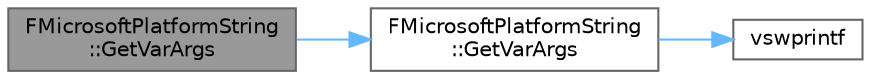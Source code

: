 digraph "FMicrosoftPlatformString::GetVarArgs"
{
 // INTERACTIVE_SVG=YES
 // LATEX_PDF_SIZE
  bgcolor="transparent";
  edge [fontname=Helvetica,fontsize=10,labelfontname=Helvetica,labelfontsize=10];
  node [fontname=Helvetica,fontsize=10,shape=box,height=0.2,width=0.4];
  rankdir="LR";
  Node1 [id="Node000001",label="FMicrosoftPlatformString\l::GetVarArgs",height=0.2,width=0.4,color="gray40", fillcolor="grey60", style="filled", fontcolor="black",tooltip=" "];
  Node1 -> Node2 [id="edge1_Node000001_Node000002",color="steelblue1",style="solid",tooltip=" "];
  Node2 [id="Node000002",label="FMicrosoftPlatformString\l::GetVarArgs",height=0.2,width=0.4,color="grey40", fillcolor="white", style="filled",URL="$d8/d56/structFMicrosoftPlatformString.html#af48ea5c25814d132807d4b046faaba3f",tooltip=" "];
  Node2 -> Node3 [id="edge2_Node000002_Node000003",color="steelblue1",style="solid",tooltip=" "];
  Node3 [id="Node000003",label="vswprintf",height=0.2,width=0.4,color="grey40", fillcolor="white", style="filled",URL="$d3/d6a/AndroidSystemIncludes_8h.html#acb6525d297b6564c6df3b1e357eed107",tooltip=" "];
}

